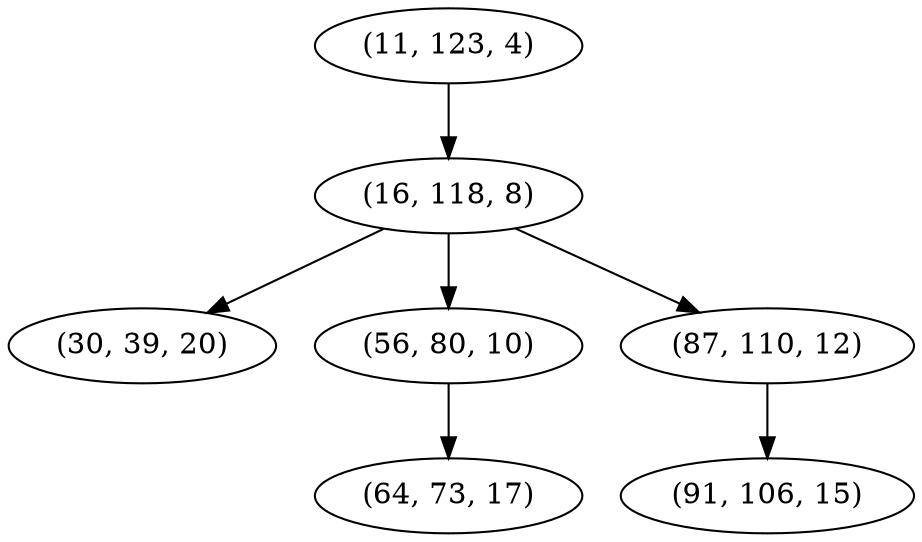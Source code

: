 digraph tree {
    "(11, 123, 4)";
    "(16, 118, 8)";
    "(30, 39, 20)";
    "(56, 80, 10)";
    "(64, 73, 17)";
    "(87, 110, 12)";
    "(91, 106, 15)";
    "(11, 123, 4)" -> "(16, 118, 8)";
    "(16, 118, 8)" -> "(30, 39, 20)";
    "(16, 118, 8)" -> "(56, 80, 10)";
    "(16, 118, 8)" -> "(87, 110, 12)";
    "(56, 80, 10)" -> "(64, 73, 17)";
    "(87, 110, 12)" -> "(91, 106, 15)";
}
